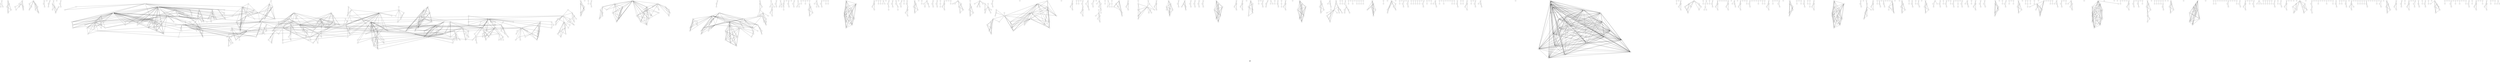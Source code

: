 /*****
q2
*****/

graph G {
  graph [splines=false overlap=false]
  node  [shape=ellipse, width=0.3, height=0.3, label=""]
  0 ;
  1 ;
  2 ;
  3 ;
  4 ;
  5 ;
  6 ;
  7 ;
  8 ;
  9 ;
  10 ;
  11 ;
  12 ;
  13 ;
  14 ;
  15 ;
  16 ;
  17 ;
  18 ;
  19 ;
  20 ;
  21 ;
  22 ;
  23 ;
  24 ;
  25 ;
  26 ;
  27 ;
  28 ;
  29 ;
  30 ;
  31 ;
  32 ;
  33 ;
  34 ;
  35 ;
  36 ;
  37 ;
  38 ;
  39 ;
  40 ;
  41 ;
  42 ;
  43 ;
  44 ;
  45 ;
  46 ;
  47 ;
  48 ;
  49 ;
  50 ;
  51 ;
  52 ;
  53 ;
  54 ;
  55 ;
  56 ;
  57 ;
  58 ;
  59 ;
  60 ;
  61 ;
  62 ;
  63 ;
  64 ;
  65 ;
  66 ;
  67 ;
  68 ;
  69 ;
  70 ;
  71 ;
  72 ;
  73 ;
  74 ;
  75 ;
  76 ;
  77 ;
  78 ;
  79 ;
  80 ;
  81 ;
  82 ;
  83 ;
  84 ;
  85 ;
  86 ;
  87 ;
  88 ;
  89 ;
  90 ;
  91 ;
  92 ;
  93 ;
  94 ;
  95 ;
  96 ;
  97 ;
  98 ;
  99 ;
  100 ;
  101 ;
  102 ;
  103 ;
  104 ;
  105 ;
  106 ;
  107 ;
  108 ;
  109 ;
  110 ;
  111 ;
  112 ;
  113 ;
  114 ;
  115 ;
  116 ;
  117 ;
  118 ;
  119 ;
  120 ;
  121 ;
  122 ;
  123 ;
  124 ;
  125 ;
  126 ;
  127 ;
  128 ;
  129 ;
  130 ;
  131 ;
  132 ;
  133 ;
  134 ;
  135 ;
  136 ;
  137 ;
  138 ;
  139 ;
  140 ;
  141 ;
  142 ;
  143 ;
  144 ;
  145 ;
  146 ;
  147 ;
  148 ;
  149 ;
  150 ;
  151 ;
  152 ;
  153 ;
  154 ;
  155 ;
  156 ;
  157 ;
  158 ;
  159 ;
  160 ;
  161 ;
  162 ;
  163 ;
  164 ;
  165 ;
  166 ;
  167 ;
  168 ;
  169 ;
  170 ;
  171 ;
  172 ;
  173 ;
  174 ;
  175 ;
  176 ;
  177 ;
  178 ;
  179 ;
  180 ;
  181 ;
  182 ;
  183 ;
  184 ;
  185 ;
  186 ;
  187 ;
  188 ;
  189 ;
  190 ;
  191 ;
  192 ;
  193 ;
  194 ;
  195 ;
  196 ;
  197 ;
  198 ;
  199 ;
  200 ;
  201 ;
  202 ;
  203 ;
  204 ;
  205 ;
  206 ;
  207 ;
  208 ;
  209 ;
  210 ;
  211 ;
  212 ;
  213 ;
  214 ;
  215 ;
  216 ;
  217 ;
  218 ;
  219 ;
  220 ;
  221 ;
  222 ;
  223 ;
  224 ;
  225 ;
  226 ;
  227 ;
  228 ;
  229 ;
  230 ;
  231 ;
  232 ;
  233 ;
  234 ;
  235 ;
  236 ;
  237 ;
  238 ;
  239 ;
  240 ;
  241 ;
  242 ;
  243 ;
  244 ;
  245 ;
  246 ;
  247 ;
  248 ;
  249 ;
  250 ;
  251 ;
  252 ;
  253 ;
  254 ;
  255 ;
  256 ;
  257 ;
  258 ;
  259 ;
  260 ;
  261 ;
  262 ;
  263 ;
  264 ;
  265 ;
  266 ;
  267 ;
  268 ;
  269 ;
  270 ;
  271 ;
  272 ;
  273 ;
  274 ;
  275 ;
  276 ;
  277 ;
  278 ;
  279 ;
  280 ;
  281 ;
  282 ;
  283 ;
  284 ;
  285 ;
  286 ;
  287 ;
  288 ;
  289 ;
  290 ;
  291 ;
  292 ;
  293 ;
  294 ;
  295 ;
  296 ;
  297 ;
  298 ;
  299 ;
  300 ;
  301 ;
  302 ;
  303 ;
  304 ;
  305 ;
  306 ;
  307 ;
  308 ;
  309 ;
  310 ;
  311 ;
  312 ;
  313 ;
  314 ;
  315 ;
  316 ;
  317 ;
  318 ;
  319 ;
  320 ;
  321 ;
  322 ;
  323 ;
  324 ;
  325 ;
  326 ;
  327 ;
  328 ;
  329 ;
  330 ;
  331 ;
  332 ;
  333 ;
  334 ;
  335 ;
  336 ;
  337 ;
  338 ;
  339 ;
  340 ;
  341 ;
  342 ;
  343 ;
  344 ;
  345 ;
  346 ;
  347 ;
  348 ;
  349 ;
  350 ;
  351 ;
  352 ;
  353 ;
  354 ;
  355 ;
  356 ;
  357 ;
  358 ;
  359 ;
  360 ;
  361 ;
  362 ;
  363 ;
  364 ;
  365 ;
  366 ;
  367 ;
  368 ;
  369 ;
  370 ;
  371 ;
  372 ;
  373 ;
  374 ;
  375 ;
  376 ;
  377 ;
  378 ;
  379 ;
  380 ;
  381 ;
  382 ;
  383 ;
  384 ;
  385 ;
  386 ;
  387 ;
  388 ;
  389 ;
  390 ;
  391 ;
  392 ;
  393 ;
  394 ;
  395 ;
  396 ;
  397 ;
  398 ;
  399 ;
  400 ;
  401 ;
  402 ;
  403 ;
  404 ;
  405 ;
  406 ;
  407 ;
  408 ;
  409 ;
  410 ;
  411 ;
  412 ;
  413 ;
  414 ;
  415 ;
  416 ;
  417 ;
  418 ;
  419 ;
  420 ;
  421 ;
  422 ;
  423 ;
  424 ;
  425 ;
  426 ;
  427 ;
  428 ;
  429 ;
  430 ;
  431 ;
  432 ;
  433 ;
  434 ;
  435 ;
  436 ;
  437 ;
  438 ;
  439 ;
  440 ;
  441 ;
  442 ;
  443 ;
  444 ;
  445 ;
  446 ;
  447 ;
  448 ;
  449 ;
  450 ;
  451 ;
  452 ;
  453 ;
  454 ;
  455 ;
  456 ;
  457 ;
  458 ;
  459 ;
  460 ;
  461 ;
  462 ;
  463 ;
  464 ;
  465 ;
  466 ;
  467 ;
  468 ;
  469 ;
  470 ;
  471 ;
  472 ;
  473 ;
  474 ;
  475 ;
  476 ;
  477 ;
  478 ;
  479 ;
  480 ;
  481 ;
  482 ;
  483 ;
  484 ;
  485 ;
  486 ;
  487 ;
  488 ;
  489 ;
  490 ;
  491 ;
  492 ;
  493 ;
  494 ;
  495 ;
  496 ;
  497 ;
  498 ;
  499 ;
  500 ;
  501 ;
  502 ;
  503 ;
  504 ;
  505 ;
  506 ;
  507 ;
  508 ;
  509 ;
  510 ;
  511 ;
  512 ;
  513 ;
  514 ;
  515 ;
  516 ;
  517 ;
  518 ;
  519 ;
  520 ;
  521 ;
  522 ;
  523 ;
  524 ;
  525 ;
  526 ;
  527 ;
  528 ;
  529 ;
  530 ;
  531 ;
  532 ;
  533 ;
  534 ;
  535 ;
  536 ;
  537 ;
  538 ;
  539 ;
  540 ;
  541 ;
  542 ;
  543 ;
  544 ;
  545 ;
  546 ;
  547 ;
  548 ;
  549 ;
  550 ;
  551 ;
  552 ;
  553 ;
  554 ;
  555 ;
  556 ;
  557 ;
  558 ;
  559 ;
  560 ;
  561 ;
  562 ;
  563 ;
  564 ;
  565 ;
  566 ;
  567 ;
  568 ;
  569 ;
  570 ;
  571 ;
  572 ;
  573 ;
  574 ;
  575 ;
  576 ;
  577 ;
  578 ;
  579 ;
  580 ;
  581 ;
  582 ;
  583 ;
  584 ;
  585 ;
  586 ;
  587 ;
  588 ;
  589 ;
  590 ;
  591 ;
  592 ;
  593 ;
  594 ;
  595 ;
  596 ;
  597 ;
  598 ;
  599 ;
  600 ;
  601 ;
  602 ;
  603 ;
  604 ;
  605 ;
  606 ;
  607 ;
  608 ;
  609 ;
  610 ;
  611 ;
  612 ;
  613 ;
  614 ;
  615 ;
  616 ;
  617 ;
  618 ;
  619 ;
  620 ;
  621 ;
  622 ;
  623 ;
  624 ;
  625 ;
  626 ;
  627 ;
  628 ;
  629 ;
  630 ;
  631 ;
  632 ;
  633 ;
  634 ;
  635 ;
  636 ;
  637 ;
  638 ;
  639 ;
  640 ;
  641 ;
  642 ;
  643 ;
  644 ;
  645 ;
  646 ;
  647 ;
  648 ;
  649 ;
  650 ;
  651 ;
  652 ;
  653 ;
  654 ;
  655 ;
  656 ;
  657 ;
  658 ;
  659 ;
  660 ;
  661 ;
  662 ;
  663 ;
  664 ;
  665 ;
  666 ;
  667 ;
  668 ;
  669 ;
  670 ;
  671 ;
  672 ;
  673 ;
  674 ;
  675 ;
  676 ;
  677 ;
  678 ;
  679 ;
  680 ;
  681 ;
  682 ;
  683 ;
  684 ;
  685 ;
  686 ;
  687 ;
  688 ;
  689 ;
  690 ;
  691 ;
  692 ;
  693 ;
  694 ;
  695 ;
  696 ;
  697 ;
  698 ;
  699 ;
  700 ;
  701 ;
  702 ;
  703 ;
  704 ;
  705 ;
  706 ;
  707 ;
  708 ;
  709 ;
  710 ;
  711 ;
  712 ;
  713 ;
  714 ;
  715 ;
  716 ;
  717 ;
  718 ;
  719 ;
  720 ;
  721 ;
  722 ;
  723 ;
  724 ;
  725 ;
  726 ;
  727 ;
  728 ;
  729 ;
  730 ;
  731 ;
  732 ;
  733 ;
  734 ;
  735 ;
  736 ;
  737 ;
  738 ;
  739 ;
  740 ;
  741 ;
  742 ;
  743 ;
  744 ;
  745 ;
  746 ;
  747 ;
  748 ;
  749 ;
  750 ;
  751 ;
  752 ;
  753 ;
  754 ;
  755 ;
  756 ;
  757 ;
  758 ;
  759 ;
  760 ;
  761 ;
  762 ;
  763 ;
  764 ;
  765 ;
  766 ;
  767 ;
  768 ;
  769 ;
  770 ;
  771 ;
  772 ;
  773 ;
  774 ;
  775 ;
  776 ;
  777 ;
  778 ;
  779 ;
  780 ;
  781 ;
  782 ;
  783 ;
  784 ;
  785 ;
  786 ;
  787 ;
  788 ;
  789 ;
  790 ;
  791 ;
  792 ;
  793 ;
  794 ;
  795 ;
  796 ;
  797 ;
  798 ;
  799 ;
  800 ;
  801 ;
  802 ;
  803 ;
  804 ;
  805 ;
  806 ;
  807 ;
  808 ;
  809 ;
  810 ;
  811 ;
  812 ;
  813 ;
  814 ;
  815 ;
  816 ;
  817 ;
  818 ;
  819 ;
  820 ;
  821 ;
  822 ;
  823 ;
  824 ;
  825 ;
  826 ;
  827 ;
  828 ;
  829 ;
  830 ;
  831 ;
  832 ;
  833 ;
  834 ;
  835 ;
  836 ;
  837 ;
  838 ;
  839 ;
  840 ;
  841 ;
  842 ;
  843 ;
  844 ;
  845 ;
  846 ;
  847 ;
  848 ;
  849 ;
  850 ;
  851 ;
  852 ;
  853 ;
  854 ;
  855 ;
  856 ;
  857 ;
  858 ;
  859 ;
  860 ;
  861 ;
  862 ;
  863 ;
  864 ;
  865 ;
  866 ;
  867 ;
  868 ;
  869 ;
  870 ;
  871 ;
  872 ;
  873 ;
  874 ;
  875 ;
  876 ;
  877 ;
  878 ;
  879 ;
  880 ;
  881 ;
  882 ;
  883 ;
  884 ;
  885 ;
  886 ;
  887 ;
  888 ;
  889 ;
  890 ;
  891 ;
  892 ;
  893 ;
  894 ;
  895 ;
  896 ;
  897 ;
  898 ;
  899 ;
  900 ;
  901 ;
  902 ;
  903 ;
  904 ;
  905 ;
  906 ;
  907 ;
  908 ;
  909 ;
  910 ;
  911 ;
  912 ;
  913 ;
  914 ;
  915 ;
  916 ;
  917 ;
  918 ;
  919 ;
  920 ;
  921 ;
  922 ;
  923 ;
  924 ;
  925 ;
  926 ;
  927 ;
  928 ;
  929 ;
  930 ;
  931 ;
  932 ;
  933 ;
  934 ;
  935 ;
  936 ;
  937 ;
  938 ;
  939 ;
  940 ;
  941 ;
  942 ;
  943 ;
  944 ;
  945 ;
  946 ;
  947 ;
  948 ;
  949 ;
  950 ;
  951 ;
  952 ;
  953 ;
  954 ;
  955 ;
  956 ;
  957 ;
  958 ;
  959 ;
  960 ;
  961 ;
  962 ;
  963 ;
  964 ;
  965 ;
  966 ;
  967 ;
  968 ;
  969 ;
  970 ;
  971 ;
  972 ;
  973 ;
  974 ;
  975 ;
  976 ;
  977 ;
  978 ;
  979 ;
  980 ;
  981 ;
  982 ;
  983 ;
  984 ;
  985 ;
  986 ;
  987 ;
  988 ;
  989 ;
  990 ;
  991 ;
  992 ;
  993 ;
  994 ;
  995 ;
  996 ;
  997 ;
  998 ;
  999 ;
  1000 ;
  1001 ;
  1002 ;
  1003 ;
  1004 ;
  1005 ;
  1006 ;
  1007 ;
  1008 ;
  1009 ;
  1010 ;
  1011 ;
  1012 ;
  1013 ;
  1014 ;
  1015 ;
  1016 ;
  1017 ;
  1018 ;
  1019 ;
  1020 ;
  1021 ;
  1022 ;
  1023 ;
  1024 ;
  1025 ;
  1026 ;
  1027 ;
  1028 ;
  1029 ;
  1030 ;
  1031 ;
  1032 ;
  1033 ;
  1034 ;
  1035 ;
  1036 ;
  1037 ;
  1038 ;
  1039 ;
  1040 ;
  1041 ;
  1042 ;
  1043 ;
  1044 ;
  1045 ;
  1046 ;
  1047 ;
  1048 ;
  1049 ;
  1050 ;
  1051 ;
  1052 ;
  1053 ;
  1054 ;
  1055 ;
  1056 ;
  1057 ;
  1058 ;
  1059 ;
  1060 ;
  1061 ;
  1062 ;
  1063 ;
  1064 ;
  1065 ;
  1066 ;
  1067 ;
  1068 ;
  1069 ;
  1070 ;
  1071 ;
  1072 ;
  1073 ;
  1074 ;
  1075 ;
  1076 ;
  1077 ;
  1078 ;
  1079 ;
  1080 ;
  1081 ;
  1082 ;
  1083 ;
  1084 ;
  1085 ;
  1086 ;
  1087 ;
  1088 ;
  1089 ;
  1090 ;
  1091 ;
  1092 ;
  1093 ;
  1094 ;
  1095 ;
  1096 ;
  1097 ;
  1098 ;
  1099 ;
  1100 ;
  1101 ;
  1102 ;
  1103 ;
  1104 ;
  1105 ;
  1106 ;
  1107 ;
  1108 ;
  1109 ;
  1110 ;
  1111 ;
  1112 ;
  1113 ;
  1114 ;
  1115 ;
  1116 ;
  1117 ;
  1118 ;
  1119 ;
  1120 ;
  1121 ;
  1122 ;
  1123 ;
  1124 ;
  1125 ;
  1126 ;
  1127 ;
  1128 ;
  1129 ;
  1130 ;
  1131 ;
  1132 ;
  1133 ;
  1134 ;
  1135 ;
  1136 ;
  1137 ;
  1138 ;
  1139 ;
  1140 ;
  1141 ;
  1142 ;
  1143 ;
  1144 ;
  1145 ;
  1146 ;
  1147 ;
  1148 ;
  1149 ;
  1150 ;
  1151 ;
  1152 ;
  1153 ;
  1154 ;
  1155 ;
  1156 ;
  1157 ;
  1158 ;
  1159 ;
  1160 ;
  1161 ;
  1162 ;
  1163 ;
  1164 ;
  1165 ;
  1166 ;
  1167 ;
  1168 ;
  1169 ;
  1170 ;
  1171 ;
  1172 ;
  1173 ;
  1174 ;
  1175 ;
  1176 ;
  1177 ;
  1178 ;
  1179 ;
  1180 ;
  1181 ;
  1182 ;
  1183 ;
  1184 ;
  1185 ;
  1186 ;
  1187 ;
  1188 ;
  1189 ;
  1190 ;
  1191 ;
  1192 ;
  1193 ;
  1194 ;
  1195 ;
  1196 ;
  1197 ;
  1198 ;
  1199 ;
  1200 ;
  1201 ;
  1202 ;
  1203 ;
  1204 ;
  1205 ;
  1206 ;
  1207 ;
  1208 ;
  1209 ;
  1210 ;
  1211 ;
  1212 ;
  1213 ;
  1214 ;
  1215 ;
  1216 ;
  1217 ;
  1218 ;
  1219 ;
  1220 ;
  1221 ;
  1222 ;
  1223 ;
  1224 ;
  1225 ;
  1226 ;
  1227 ;
  1228 ;
  1229 ;
  1230 ;
  1231 ;
  1232 ;
  1233 ;
  1234 ;
  1235 ;
  1236 ;
  1237 ;
  1238 ;
  1239 ;
  1240 ;
  1241 ;
  1242 ;
  1243 ;
  1244 ;
  1245 ;
  1246 ;
  1247 ;
  1248 ;
  1249 ;
  1250 ;
  1251 ;
  1252 ;
  1253 ;
  1254 ;
  1255 ;
  1256 ;
  1257 ;
  1258 ;
  1259 ;
  1260 ;
  1261 ;
  1262 ;
  1263 ;
  1264 ;
  1265 ;
  1266 ;
  1267 ;
  1268 ;
  1269 ;
  1270 ;
  1271 ;
  1272 ;
  1273 ;
  1274 ;
  1275 ;
  1276 ;
  1277 ;
  1278 ;
  1279 ;
  1280 ;
  1281 ;
  1282 ;
  1283 ;
  1284 ;
  1285 ;
  1286 ;
  1287 ;
  1288 ;
  1289 ;
  1290 ;
  1291 ;
  1292 ;
  1293 ;
  1294 ;
  1295 ;
  1296 ;
  1297 ;
  1298 ;
  1299 ;
  1300 ;
  1301 ;
  1302 ;
  1303 ;
  1304 ;
  1305 ;
  1306 ;
  1307 ;
  1308 ;
  1309 ;
  1310 ;
  1311 ;
  1312 ;
  1313 ;
  1314 ;
  1315 ;
  1316 ;
  1317 ;
  1318 ;
  1319 ;
  1320 ;
  1321 ;
  1322 ;
  1323 ;
  1324 ;
  1325 ;
  1326 ;
  1327 ;
  1328 ;
  1329 ;
  1330 ;
  1331 ;
  1332 ;
  1333 ;
  1334 ;
  1335 ;
  1336 ;
  1337 ;
  1338 ;
  1339 ;
  1340 ;
  1341 ;
  1342 ;
  1343 ;
  1344 ;
  1345 ;
  1346 ;
  1347 ;
  1348 ;
  1349 ;
  1350 ;
  1351 ;
  1352 ;
  1353 ;
  1354 ;
  1355 ;
  1356 ;
  1357 ;
  1358 ;
  1359 ;
  1360 ;
  1361 ;
  1362 ;
  1363 ;
  1364 ;
  1365 ;
  1366 ;
  1367 ;
  1368 ;
  1369 ;
  1370 ;
  1371 ;
  1372 ;
  1373 ;
  1374 ;
  1375 ;
  1376 ;
  1377 ;
  1378 ;
  1379 ;
  1380 ;
  1381 ;
  1382 ;
  1383 ;
  1384 ;
  1385 ;
  1386 ;
  1387 ;
  1388 ;
  1389 ;
  1390 ;
  1391 ;
  1392 ;
  1393 ;
  1394 ;
  1395 ;
  1396 ;
  1397 ;
  1398 ;
  1399 ;
  1400 ;
  1401 ;
  1402 ;
  1403 ;
  1404 ;
  1405 ;
  1406 ;
  1407 ;
  1408 ;
  1409 ;
  1410 ;
  1411 ;
  1412 ;
  1413 ;
  1414 ;
  1415 ;
  1416 ;
  1417 ;
  1418 ;
  1419 ;
  1420 ;
  1421 ;
  1422 ;
  1423 ;
  1424 ;
  1425 ;
  1426 ;
  1427 ;
  1428 ;
  1429 ;
  1430 ;
  1431 ;
  1432 ;
  1433 ;
  1434 ;
  1435 ;
  1436 ;
  1437 ;
  1438 ;
  1439 ;
  1440 ;
  1441 ;
  1442 ;
  1443 ;
  1444 ;
  1445 ;
  1446 ;
  1447 ;
  1448 ;
  1449 ;
  1450 ;
  1451 ;
  1452 ;
  1453 ;
  1454 ;
  1455 ;
  1456 ;
  1457 ;
  1458 ;
  1459 ;
  1460 ;
  1461 ;
  1462 ;
  1463 ;
  1464 ;
  1465 ;
  1466 ;
  1467 ;
  1468 ;
  1469 ;
  1470 ;
  1471 ;
  1472 ;
  1473 ;
  1474 ;
  1475 ;
  1476 ;
  1477 ;
  1478 ;
  1479 ;
  1480 ;
  1481 ;
  1482 ;
  1483 ;
  1484 ;
  1485 ;
  1486 ;
  1487 ;
  1488 ;
  1489 ;
  1490 ;
  1491 ;
  1492 ;
  1493 ;
  1494 ;
  1495 ;
  1496 ;
  1497 ;
  1498 ;
  1499 ;
  1500 ;
  1501 ;
  1502 ;
  1503 ;
  1504 ;
  1505 ;
  1506 ;
  1507 ;
  1508 ;
  1509 ;
  1510 ;
  1511 ;
  1512 ;
  1513 ;
  1514 ;
  1515 ;
  1516 ;
  1517 ;
  1518 ;
  1519 ;
  1520 ;
  1521 ;
  1522 ;
  1523 ;
  1524 ;
  1525 ;
  1526 ;
  1527 ;
  1528 ;
  1529 ;
  1530 ;
  1531 ;
  1532 ;
  1533 ;
  1534 ;
  1535 ;
  1536 ;
  1537 ;
  1538 ;
  1539 ;
  1540 ;
  1541 ;
  1542 ;
  1543 ;
  1544 ;
  1545 ;
  1546 ;
  1547 ;
  1548 ;
  1549 ;
  1550 ;
  1551 ;
  1552 ;
  1553 ;
  1554 ;
  1555 ;
  1556 ;
  1557 ;
  1558 ;
  1559 ;
  1560 ;
  1561 ;
  1562 ;
  1563 ;
  1564 ;
  1565 ;
  1566 ;
  1567 ;
  1568 ;
  1569 ;
  1570 ;
  1571 ;
  1572 ;
  1573 ;
  1574 ;
  1575 ;
  1576 ;
  1577 ;
  1578 ;
  1579 ;
  1580 ;
  1581 ;
  1582 ;
  1583 ;
  1584 ;
  1585 ;
  1586 ;
  1587 ;
  1588 ;
  0 -- 1;
  0 -- 1084;
  1 -- 946;
  1 -- 1084;
  2 -- 3;
  2 -- 4;
  2 -- 5;
  2 -- 6;
  3 -- 4;
  3 -- 5;
  3 -- 6;
  4 -- 5;
  4 -- 6;
  5 -- 6;
  7 -- 8;
  7 -- 9;
  7 -- 10;
  7 -- 11;
  9 -- 10;
  9 -- 11;
  9 -- 1424;
  9 -- 1425;
  9 -- 1532;
  10 -- 11;
  12 -- 13;
  12 -- 14;
  12 -- 15;
  12 -- 1047;
  12 -- 1048;
  12 -- 1049;
  12 -- 1050;
  13 -- 14;
  13 -- 15;
  14 -- 15;
  16 -- 17;
  16 -- 18;
  17 -- 18;
19;
  20 -- 21;
  20 -- 22;
  21 -- 22;
  23 -- 24;
  23 -- 25;
  24 -- 25;
  24 -- 201;
  24 -- 202;
  24 -- 369;
  25 -- 201;
  25 -- 202;
  25 -- 369;
26;
  27 -- 28;
  27 -- 29;
  28 -- 29;
  30 -- 31;
  30 -- 32;
  30 -- 33;
  30 -- 34;
  30 -- 54;
  30 -- 131;
  30 -- 327;
  30 -- 402;
  30 -- 840;
  30 -- 894;
  31 -- 32;
  33 -- 34;
  33 -- 51;
  33 -- 52;
  33 -- 53;
  33 -- 54;
  33 -- 131;
  33 -- 132;
  33 -- 133;
  33 -- 134;
  33 -- 190;
  33 -- 375;
  33 -- 376;
  33 -- 377;
  33 -- 464;
  33 -- 485;
  33 -- 488;
  33 -- 489;
  33 -- 507;
  33 -- 508;
  33 -- 509;
  33 -- 561;
  33 -- 562;
  33 -- 839;
  33 -- 840;
  33 -- 1008;
  33 -- 1190;
  33 -- 1191;
  33 -- 1228;
  33 -- 1229;
  33 -- 1295;
  33 -- 1529;
  33 -- 1550;
  33 -- 1551;
  34 -- 53;
  34 -- 54;
  34 -- 131;
  34 -- 132;
  34 -- 133;
  34 -- 134;
  34 -- 561;
  34 -- 562;
  34 -- 652;
  34 -- 654;
  34 -- 655;
  34 -- 657;
  34 -- 756;
  34 -- 760;
  34 -- 761;
  34 -- 762;
  34 -- 763;
  34 -- 839;
  34 -- 840;
  34 -- 865;
  34 -- 1130;
  34 -- 1190;
  34 -- 1191;
  34 -- 1550;
  34 -- 1551;
  35 -- 36;
  35 -- 37;
  35 -- 38;
  35 -- 39;
  35 -- 40;
  36 -- 37;
  36 -- 38;
  36 -- 39;
  36 -- 40;
  37 -- 38;
  37 -- 39;
  37 -- 40;
  38 -- 39;
  38 -- 40;
  39 -- 40;
41;
  42 -- 43;
  44 -- 45;
  44 -- 46;
  45 -- 46;
  45 -- 609;
  45 -- 610;
  45 -- 611;
  45 -- 612;
  46 -- 78;
  46 -- 191;
  46 -- 192;
  46 -- 193;
  46 -- 194;
  46 -- 428;
  46 -- 596;
  46 -- 1361;
  46 -- 1362;
  46 -- 1363;
  47 -- 48;
  47 -- 49;
  47 -- 50;
  48 -- 49;
  48 -- 50;
  48 -- 216;
  48 -- 217;
  48 -- 218;
  49 -- 50;
  51 -- 52;
  51 -- 53;
  51 -- 54;
  51 -- 55;
  51 -- 56;
  51 -- 57;
  51 -- 58;
  51 -- 1008;
  52 -- 53;
  52 -- 54;
  53 -- 54;
  53 -- 132;
  53 -- 133;
  53 -- 134;
  53 -- 561;
  53 -- 562;
  53 -- 1024;
  53 -- 1025;
  53 -- 1315;
  53 -- 1468;
  53 -- 1469;
  53 -- 1470;
  54 -- 132;
  54 -- 133;
  54 -- 134;
  54 -- 488;
  54 -- 489;
  54 -- 561;
  54 -- 562;
  54 -- 839;
  54 -- 840;
  54 -- 1190;
  54 -- 1191;
  54 -- 1228;
  54 -- 1229;
  54 -- 1529;
  54 -- 1550;
  55 -- 56;
  55 -- 90;
  55 -- 184;
  55 -- 547;
  55 -- 654;
  55 -- 893;
  55 -- 934;
  55 -- 1461;
  56 -- 184;
  56 -- 547;
  56 -- 654;
  56 -- 893;
  56 -- 934;
  56 -- 1461;
  57 -- 58;
  57 -- 685;
  59 -- 60;
  59 -- 61;
  60 -- 61;
  62 -- 63;
  62 -- 64;
  62 -- 65;
  62 -- 362;
  62 -- 805;
  62 -- 806;
  62 -- 807;
  62 -- 808;
  62 -- 1016;
  62 -- 1070;
  62 -- 1071;
  62 -- 1072;
  62 -- 1073;
  62 -- 1562;
  62 -- 1563;
  62 -- 1564;
  62 -- 1565;
  62 -- 1566;
  62 -- 1567;
  63 -- 64;
  63 -- 65;
  63 -- 1562;
  63 -- 1563;
  63 -- 1564;
  63 -- 1565;
  63 -- 1566;
  63 -- 1567;
  64 -- 65;
  64 -- 795;
  64 -- 796;
  64 -- 797;
  64 -- 798;
  66 -- 67;
  66 -- 68;
  67 -- 68;
  69 -- 70;
  69 -- 71;
  69 -- 72;
  69 -- 97;
  69 -- 310;
  69 -- 709;
  69 -- 710;
  69 -- 757;
  69 -- 758;
  69 -- 977;
  69 -- 1082;
  69 -- 1083;
  70 -- 71;
  70 -- 72;
  71 -- 72;
  71 -- 149;
  71 -- 150;
  71 -- 151;
  71 -- 157;
  71 -- 158;
  71 -- 709;
  71 -- 736;
  71 -- 737;
  72 -- 235;
  72 -- 443;
  72 -- 709;
  72 -- 738;
  72 -- 757;
  72 -- 758;
  72 -- 977;
  73 -- 74;
  73 -- 75;
  73 -- 76;
  74 -- 75;
  74 -- 76;
  75 -- 76;
  76 -- 522;
  76 -- 1381;
  76 -- 1588;
  77 -- 78;
  77 -- 79;
  77 -- 80;
  78 -- 79;
  78 -- 80;
  78 -- 121;
  78 -- 281;
  78 -- 305;
  78 -- 306;
  78 -- 307;
  78 -- 308;
  78 -- 309;
  78 -- 370;
  78 -- 371;
  78 -- 490;
  78 -- 641;
  78 -- 646;
  78 -- 756;
  78 -- 759;
  78 -- 853;
  78 -- 1005;
  78 -- 1121;
  78 -- 1122;
  78 -- 1123;
  78 -- 1172;
  78 -- 1195;
  78 -- 1196;
  78 -- 1197;
  79 -- 80;
  81 -- 82;
  81 -- 83;
  82 -- 83;
  82 -- 563;
  82 -- 1498;
  84 -- 85;
  84 -- 86;
  85 -- 86;
  87 -- 88;
  87 -- 711;
  88 -- 711;
  88 -- 976;
  88 -- 991;
89;
  91 -- 92;
  91 -- 93;
  92 -- 93;
  94 -- 95;
  94 -- 96;
  94 -- 97;
  94 -- 98;
  94 -- 99;
  94 -- 100;
  94 -- 150;
  94 -- 225;
  94 -- 708;
  95 -- 96;
  95 -- 97;
  95 -- 98;
  96 -- 97;
  96 -- 98;
  96 -- 99;
  96 -- 100;
  96 -- 150;
  96 -- 225;
  96 -- 700;
  96 -- 701;
  96 -- 702;
  96 -- 708;
  96 -- 1177;
  96 -- 1481;
  96 -- 1482;
  97 -- 98;
  97 -- 99;
  97 -- 100;
  97 -- 310;
  97 -- 708;
  97 -- 709;
  97 -- 710;
  99 -- 100;
  99 -- 708;
101;
  102 -- 103;
  102 -- 104;
  103 -- 104;
  105 -- 106;
  105 -- 107;
  106 -- 107;
  106 -- 859;
  108 -- 109;
110;
  111 -- 112;
  113 -- 114;
  114 -- 1162;
  114 -- 1163;
115;
  116 -- 117;
  117 -- 935;
  117 -- 936;
  117 -- 937;
  117 -- 938;
  118 -- 119;
  118 -- 439;
  118 -- 441;
  120 -- 121;
  121 -- 548;
  121 -- 549;
  121 -- 550;
  121 -- 764;
  121 -- 765;
  121 -- 1030;
  121 -- 1255;
  122 -- 123;
  122 -- 124;
  123 -- 124;
125;
  126 -- 127;
  126 -- 128;
  126 -- 770;
  126 -- 771;
  126 -- 772;
  126 -- 773;
  127 -- 128;
  127 -- 151;
  127 -- 517;
  127 -- 770;
  127 -- 771;
  127 -- 772;
  127 -- 773;
  127 -- 1021;
  127 -- 1022;
  127 -- 1023;
  127 -- 1460;
  128 -- 1021;
  128 -- 1022;
  128 -- 1023;
  129 -- 130;
  131 -- 203;
  132 -- 133;
  132 -- 134;
  132 -- 561;
  132 -- 562;
  132 -- 1228;
  132 -- 1229;
  133 -- 134;
  133 -- 561;
  133 -- 562;
  134 -- 561;
  134 -- 562;
  135 -- 136;
  136 -- 216;
  136 -- 223;
  136 -- 585;
  136 -- 586;
  136 -- 587;
  136 -- 729;
  137 -- 138;
  139 -- 140;
  139 -- 141;
  139 -- 142;
  139 -- 143;
  139 -- 144;
  139 -- 145;
  139 -- 146;
  139 -- 147;
  139 -- 148;
  140 -- 141;
  140 -- 142;
  140 -- 143;
  140 -- 144;
  140 -- 145;
  140 -- 146;
  140 -- 147;
  140 -- 148;
  141 -- 142;
  141 -- 143;
  141 -- 144;
  141 -- 145;
  141 -- 146;
  141 -- 147;
  141 -- 148;
  142 -- 143;
  142 -- 144;
  142 -- 145;
  142 -- 146;
  142 -- 147;
  142 -- 148;
  143 -- 144;
  143 -- 145;
  143 -- 146;
  143 -- 147;
  143 -- 148;
  144 -- 145;
  144 -- 146;
  144 -- 147;
  144 -- 148;
  145 -- 146;
  145 -- 147;
  145 -- 148;
  146 -- 147;
  146 -- 148;
  147 -- 148;
  149 -- 150;
  149 -- 151;
  149 -- 152;
  150 -- 151;
  150 -- 225;
  150 -- 281;
  150 -- 301;
  150 -- 500;
  150 -- 516;
  150 -- 517;
  150 -- 1177;
  150 -- 1178;
  150 -- 1221;
  150 -- 1342;
  151 -- 225;
  151 -- 301;
  151 -- 330;
  151 -- 331;
  151 -- 516;
  151 -- 517;
  151 -- 963;
  151 -- 964;
  151 -- 1088;
  151 -- 1460;
  152 -- 517;
  153 -- 154;
  153 -- 155;
  153 -- 156;
  154 -- 155;
  154 -- 156;
  155 -- 156;
  157 -- 158;
159;
  160 -- 161;
  162 -- 163;
  162 -- 301;
  162 -- 316;
  162 -- 638;
  162 -- 639;
  164 -- 165;
  166 -- 167;
  166 -- 406;
168;
  169 -- 170;
  169 -- 171;
  170 -- 171;
  171 -- 918;
  172 -- 173;
  172 -- 174;
  173 -- 174;
  175 -- 176;
  175 -- 177;
  176 -- 177;
  177 -- 926;
178;
  179 -- 180;
  179 -- 181;
  180 -- 181;
  182 -- 183;
  184 -- 185;
  184 -- 186;
  185 -- 186;
  186 -- 1162;
  186 -- 1413;
  186 -- 1414;
  186 -- 1415;
  187 -- 188;
  187 -- 189;
  188 -- 189;
  189 -- 567;
  189 -- 650;
  189 -- 651;
  190 -- 507;
  190 -- 508;
  190 -- 509;
  191 -- 192;
  191 -- 193;
  191 -- 194;
  192 -- 193;
  194 -- 955;
  194 -- 956;
  194 -- 1135;
  194 -- 1136;
  194 -- 1137;
  194 -- 1138;
  194 -- 1384;
  194 -- 1385;
  195 -- 196;
  195 -- 197;
  195 -- 198;
  195 -- 199;
  196 -- 197;
  196 -- 198;
  196 -- 199;
  197 -- 198;
  197 -- 199;
  198 -- 199;
  200 -- 201;
  200 -- 202;
  201 -- 202;
  203 -- 301;
  203 -- 302;
  203 -- 303;
  203 -- 316;
  203 -- 317;
204;
  205 -- 206;
  207 -- 208;
  207 -- 209;
  207 -- 1477;
  207 -- 1478;
  208 -- 209;
  210 -- 211;
  210 -- 212;
  211 -- 212;
  213 -- 214;
  213 -- 215;
  214 -- 215;
  216 -- 217;
  216 -- 218;
  216 -- 219;
  216 -- 220;
  216 -- 221;
  216 -- 222;
  216 -- 223;
  216 -- 224;
  216 -- 251;
  216 -- 252;
  216 -- 345;
  216 -- 346;
  216 -- 347;
  216 -- 516;
  216 -- 788;
  216 -- 1041;
  216 -- 1452;
  217 -- 218;
  217 -- 251;
  217 -- 252;
  218 -- 219;
  218 -- 220;
  218 -- 224;
  218 -- 251;
  218 -- 252;
  218 -- 1041;
  219 -- 220;
  219 -- 221;
  219 -- 222;
  219 -- 224;
  219 -- 343;
  219 -- 473;
  219 -- 697;
  219 -- 1145;
  219 -- 1282;
  219 -- 1283;
  219 -- 1394;
  219 -- 1395;
  219 -- 1396;
  219 -- 1397;
  219 -- 1560;
  219 -- 1561;
  220 -- 221;
  220 -- 222;
  220 -- 224;
  221 -- 222;
  221 -- 343;
  221 -- 1145;
  222 -- 473;
  224 -- 1041;
  225 -- 516;
  225 -- 517;
  226 -- 227;
  227 -- 1074;
  228 -- 229;
  228 -- 230;
  228 -- 231;
  229 -- 230;
  229 -- 231;
  230 -- 231;
232;
  233 -- 234;
  233 -- 235;
  234 -- 235;
236;
  237 -- 238;
  239 -- 240;
  239 -- 241;
  239 -- 1500;
  239 -- 1501;
  239 -- 1502;
  239 -- 1503;
  242 -- 243;
  243 -- 927;
  243 -- 1518;
  243 -- 1519;
  243 -- 1520;
  244 -- 245;
  244 -- 246;
  244 -- 247;
  244 -- 435;
  244 -- 513;
  244 -- 1230;
  245 -- 435;
  245 -- 513;
  247 -- 415;
  247 -- 1124;
  247 -- 1125;
  248 -- 249;
  248 -- 250;
  249 -- 250;
  251 -- 252;
  252 -- 345;
  252 -- 346;
  252 -- 347;
253;
  254 -- 255;
  254 -- 256;
  254 -- 1000;
  255 -- 256;
  255 -- 1000;
257;
  258 -- 259;
  258 -- 1166;
  258 -- 1167;
  259 -- 1166;
  259 -- 1167;
  260 -- 261;
  262 -- 263;
  262 -- 264;
  262 -- 265;
  262 -- 266;
  262 -- 267;
  262 -- 268;
  262 -- 269;
  263 -- 264;
  263 -- 265;
  263 -- 266;
  263 -- 267;
  263 -- 268;
  263 -- 269;
  263 -- 944;
  263 -- 945;
  264 -- 265;
  264 -- 266;
  264 -- 267;
  264 -- 268;
  264 -- 269;
  265 -- 266;
  265 -- 267;
  265 -- 268;
  265 -- 269;
  265 -- 307;
  265 -- 908;
  265 -- 944;
  265 -- 945;
  266 -- 267;
  266 -- 268;
  266 -- 269;
  266 -- 307;
  266 -- 908;
  266 -- 944;
  266 -- 945;
  267 -- 268;
  267 -- 269;
  268 -- 269;
  268 -- 307;
  268 -- 908;
  268 -- 944;
  268 -- 945;
  270 -- 271;
272;
  273 -- 274;
  273 -- 275;
  274 -- 275;
  275 -- 606;
  275 -- 607;
  275 -- 608;
  276 -- 277;
  276 -- 278;
  277 -- 278;
  277 -- 401;
  277 -- 402;
  277 -- 403;
  277 -- 404;
  277 -- 405;
  277 -- 595;
  278 -- 401;
  278 -- 402;
  278 -- 403;
  278 -- 404;
  278 -- 405;
  278 -- 595;
  279 -- 280;
  279 -- 281;
  279 -- 282;
  279 -- 283;
  279 -- 284;
  279 -- 285;
  280 -- 281;
  280 -- 282;
  280 -- 283;
  280 -- 284;
  280 -- 285;
  281 -- 282;
  281 -- 283;
  281 -- 284;
  281 -- 285;
  281 -- 574;
  281 -- 575;
  281 -- 576;
  281 -- 1081;
  281 -- 1178;
  281 -- 1342;
  281 -- 1343;
  281 -- 1344;
  281 -- 1451;
  282 -- 283;
  282 -- 284;
  282 -- 285;
  282 -- 450;
  283 -- 284;
  283 -- 285;
  283 -- 574;
  283 -- 1451;
  284 -- 285;
  286 -- 287;
  286 -- 288;
  286 -- 289;
  287 -- 288;
  288 -- 289;
  290 -- 291;
  290 -- 292;
  291 -- 292;
  293 -- 294;
  293 -- 742;
  293 -- 743;
  293 -- 744;
  293 -- 931;
  293 -- 932;
  293 -- 1278;
  293 -- 1368;
  293 -- 1369;
  294 -- 742;
  294 -- 743;
  294 -- 744;
  294 -- 746;
  294 -- 860;
  294 -- 931;
  294 -- 932;
  294 -- 1028;
  294 -- 1029;
  294 -- 1278;
  294 -- 1368;
  294 -- 1369;
  294 -- 1464;
  294 -- 1465;
  294 -- 1466;
  294 -- 1467;
  294 -- 1553;
  294 -- 1554;
  294 -- 1555;
295;
  296 -- 297;
  296 -- 298;
  296 -- 299;
  296 -- 300;
  298 -- 299;
  298 -- 300;
  299 -- 300;
  300 -- 973;
  300 -- 1497;
  301 -- 302;
  301 -- 303;
  301 -- 304;
  301 -- 316;
  301 -- 317;
  301 -- 463;
  301 -- 638;
  301 -- 639;
  302 -- 303;
  302 -- 304;
  302 -- 1182;
  303 -- 499;
  303 -- 1026;
  303 -- 1416;
  303 -- 1417;
  305 -- 306;
  305 -- 307;
  305 -- 308;
  305 -- 309;
  306 -- 307;
  306 -- 308;
  307 -- 308;
  307 -- 590;
  307 -- 908;
  308 -- 309;
  308 -- 1039;
  308 -- 1040;
  308 -- 1549;
  309 -- 371;
  309 -- 490;
  309 -- 491;
  309 -- 493;
  311 -- 312;
  313 -- 314;
  313 -- 315;
  314 -- 315;
  314 -- 1398;
  316 -- 317;
  316 -- 638;
  316 -- 639;
  318 -- 319;
  319 -- 421;
  320 -- 321;
  320 -- 322;
  320 -- 323;
  320 -- 324;
  320 -- 325;
  320 -- 1270;
  321 -- 322;
  321 -- 323;
  321 -- 1270;
  322 -- 323;
  323 -- 324;
  323 -- 325;
  324 -- 325;
  326 -- 327;
  326 -- 328;
  326 -- 329;
  327 -- 328;
  327 -- 329;
  327 -- 402;
  327 -- 416;
  327 -- 417;
  327 -- 596;
  327 -- 894;
  327 -- 1189;
  327 -- 1404;
  327 -- 1405;
  327 -- 1406;
  327 -- 1407;
  327 -- 1408;
  328 -- 329;
  328 -- 402;
  328 -- 416;
  328 -- 1189;
  329 -- 547;
  329 -- 1389;
  330 -- 331;
  330 -- 1214;
  330 -- 1215;
  330 -- 1216;
  330 -- 1217;
  332 -- 333;
  332 -- 334;
  332 -- 335;
  333 -- 334;
  333 -- 335;
  334 -- 335;
  336 -- 337;
  337 -- 631;
  337 -- 1570;
  337 -- 1571;
  337 -- 1572;
  337 -- 1573;
  338 -- 339;
  338 -- 340;
  338 -- 341;
  339 -- 340;
  339 -- 341;
  340 -- 341;
  342 -- 343;
  342 -- 344;
  342 -- 692;
  343 -- 344;
  343 -- 697;
  343 -- 1145;
  343 -- 1394;
  343 -- 1395;
  343 -- 1396;
  343 -- 1397;
  345 -- 346;
  345 -- 347;
  346 -- 347;
  346 -- 516;
  346 -- 788;
  348 -- 349;
  348 -- 350;
  348 -- 351;
  348 -- 352;
  348 -- 353;
  349 -- 350;
  349 -- 351;
  349 -- 352;
  349 -- 353;
  350 -- 351;
  350 -- 352;
  350 -- 353;
  350 -- 686;
  351 -- 352;
  351 -- 353;
  352 -- 353;
  354 -- 355;
  354 -- 356;
  355 -- 356;
  357 -- 358;
  357 -- 359;
  357 -- 360;
  357 -- 361;
  358 -- 359;
  358 -- 360;
  358 -- 361;
  360 -- 361;
  362 -- 363;
  362 -- 364;
  362 -- 365;
  362 -- 805;
  362 -- 806;
  362 -- 807;
  362 -- 1071;
  362 -- 1349;
  362 -- 1350;
  362 -- 1351;
  362 -- 1352;
  364 -- 365;
  366 -- 367;
  366 -- 368;
  367 -- 368;
  370 -- 371;
  371 -- 759;
  371 -- 866;
  371 -- 867;
  372 -- 373;
  372 -- 374;
  373 -- 374;
  375 -- 376;
  375 -- 377;
  375 -- 378;
  375 -- 1263;
  375 -- 1295;
  376 -- 377;
  376 -- 378;
  376 -- 1263;
  376 -- 1295;
  377 -- 378;
  377 -- 1263;
  377 -- 1295;
  377 -- 1347;
  377 -- 1348;
  379 -- 380;
  379 -- 381;
  380 -- 381;
  382 -- 383;
  382 -- 384;
  383 -- 384;
  385 -- 386;
  385 -- 387;
  385 -- 388;
  385 -- 389;
  385 -- 390;
  385 -- 391;
  385 -- 392;
  386 -- 387;
  386 -- 388;
  386 -- 389;
  386 -- 390;
  386 -- 391;
  386 -- 392;
  387 -- 388;
  387 -- 389;
  387 -- 390;
  387 -- 391;
  387 -- 392;
  388 -- 389;
  388 -- 390;
  388 -- 391;
  388 -- 392;
  389 -- 390;
  389 -- 391;
  389 -- 392;
  390 -- 391;
  390 -- 392;
  391 -- 392;
  393 -- 394;
  393 -- 395;
  393 -- 396;
  394 -- 395;
  394 -- 396;
  395 -- 396;
  397 -- 398;
  397 -- 399;
  397 -- 400;
  398 -- 399;
  398 -- 400;
  399 -- 400;
  401 -- 402;
  401 -- 403;
  401 -- 404;
  401 -- 405;
  402 -- 403;
  402 -- 404;
  402 -- 405;
  402 -- 416;
  402 -- 417;
  402 -- 894;
  403 -- 404;
  403 -- 405;
  403 -- 595;
  404 -- 405;
407;
  408 -- 409;
  408 -- 410;
  408 -- 411;
  408 -- 412;
  408 -- 413;
  409 -- 410;
  409 -- 411;
  409 -- 412;
  410 -- 411;
  410 -- 412;
  410 -- 413;
  411 -- 412;
  412 -- 413;
  414 -- 415;
  415 -- 922;
  415 -- 1124;
  415 -- 1125;
  415 -- 1233;
  415 -- 1234;
  416 -- 596;
  416 -- 1404;
  416 -- 1405;
  416 -- 1406;
  416 -- 1407;
  416 -- 1408;
  418 -- 419;
420;
  422 -- 423;
  422 -- 424;
  423 -- 424;
  425 -- 426;
  425 -- 427;
  426 -- 427;
  428 -- 429;
  428 -- 1361;
  428 -- 1362;
  430 -- 431;
  430 -- 432;
  433 -- 434;
  436 -- 437;
  436 -- 438;
  437 -- 438;
  439 -- 440;
  439 -- 441;
  442 -- 443;
  443 -- 675;
  443 -- 676;
  443 -- 738;
  443 -- 739;
  444 -- 445;
  445 -- 699;
  446 -- 447;
  446 -- 448;
  446 -- 449;
  447 -- 448;
  447 -- 449;
  448 -- 449;
451;
  452 -- 453;
  452 -- 454;
  452 -- 455;
  452 -- 456;
  452 -- 457;
  452 -- 458;
  452 -- 459;
  453 -- 454;
  453 -- 455;
  453 -- 456;
  453 -- 457;
  453 -- 458;
  453 -- 459;
  454 -- 455;
  454 -- 456;
  454 -- 457;
  454 -- 458;
  454 -- 459;
  455 -- 456;
  455 -- 457;
  455 -- 458;
  455 -- 459;
  456 -- 457;
  456 -- 458;
  456 -- 459;
  457 -- 458;
  457 -- 459;
  458 -- 459;
  460 -- 461;
  460 -- 462;
  460 -- 463;
  461 -- 462;
  461 -- 463;
  462 -- 463;
  463 -- 638;
  464 -- 465;
  464 -- 466;
  465 -- 466;
  467 -- 468;
  467 -- 469;
  467 -- 470;
  467 -- 471;
  468 -- 469;
  468 -- 470;
  468 -- 471;
  469 -- 470;
  469 -- 471;
  470 -- 471;
  472 -- 473;
  472 -- 474;
  472 -- 984;
  472 -- 1091;
  473 -- 474;
  473 -- 984;
  473 -- 985;
  473 -- 1091;
  473 -- 1092;
  475 -- 476;
  475 -- 477;
  475 -- 478;
  477 -- 478;
  478 -- 940;
  479 -- 480;
  479 -- 481;
  479 -- 482;
  480 -- 481;
  480 -- 482;
  481 -- 482;
  481 -- 1235;
  481 -- 1236;
  481 -- 1250;
  481 -- 1251;
  482 -- 1046;
  482 -- 1244;
  482 -- 1245;
  482 -- 1246;
  482 -- 1247;
  482 -- 1455;
  483 -- 484;
  486 -- 487;
  488 -- 489;
  490 -- 491;
  490 -- 492;
  490 -- 493;
  494 -- 495;
  494 -- 496;
  495 -- 496;
  496 -- 780;
  496 -- 781;
  496 -- 1409;
  496 -- 1410;
  497 -- 498;
  500 -- 501;
  500 -- 502;
  500 -- 503;
  500 -- 1221;
  501 -- 502;
  502 -- 503;
504;
  505 -- 506;
  507 -- 508;
  507 -- 509;
  508 -- 509;
510;
  511 -- 512;
  514 -- 515;
  514 -- 516;
  514 -- 517;
  515 -- 516;
  515 -- 517;
  515 -- 674;
  516 -- 517;
  516 -- 674;
  516 -- 788;
  516 -- 1086;
  516 -- 1087;
  516 -- 1088;
  516 -- 1089;
  517 -- 963;
  517 -- 964;
  517 -- 1341;
  517 -- 1460;
  518 -- 519;
  520 -- 521;
  522 -- 523;
  522 -- 524;
  522 -- 525;
  522 -- 526;
  522 -- 527;
  522 -- 1381;
  522 -- 1588;
  523 -- 524;
  523 -- 525;
  523 -- 526;
  523 -- 742;
  523 -- 746;
  523 -- 1356;
  524 -- 525;
  524 -- 526;
  524 -- 1322;
  525 -- 526;
  528 -- 529;
  530 -- 531;
  530 -- 532;
  530 -- 533;
  530 -- 1533;
  530 -- 1534;
  530 -- 1535;
  531 -- 532;
  531 -- 533;
  531 -- 1533;
  531 -- 1534;
  531 -- 1535;
  532 -- 533;
  532 -- 1533;
  532 -- 1534;
  532 -- 1535;
  534 -- 535;
536;
  537 -- 538;
  537 -- 539;
  537 -- 540;
  537 -- 541;
  537 -- 542;
  537 -- 689;
  537 -- 690;
  538 -- 539;
  539 -- 689;
  539 -- 690;
  540 -- 541;
  540 -- 542;
  541 -- 542;
543;
  544 -- 545;
  546 -- 547;
  547 -- 1239;
  547 -- 1389;
  548 -- 549;
  548 -- 550;
  549 -- 550;
  550 -- 1030;
551;
  552 -- 553;
  552 -- 554;
  553 -- 554;
555;
  556 -- 557;
  556 -- 558;
  557 -- 558;
  559 -- 560;
  561 -- 562;
  563 -- 564;
  563 -- 565;
  563 -- 566;
  564 -- 565;
  564 -- 566;
  565 -- 566;
  567 -- 650;
  567 -- 651;
  568 -- 569;
  570 -- 571;
  572 -- 573;
  574 -- 575;
  574 -- 576;
  577 -- 578;
579;
  580 -- 581;
  580 -- 582;
  581 -- 582;
  583 -- 584;
  585 -- 586;
  585 -- 587;
  586 -- 587;
  587 -- 729;
588;
  589 -- 590;
  589 -- 591;
  589 -- 592;
  589 -- 1180;
  589 -- 1181;
  590 -- 591;
  590 -- 592;
  590 -- 1180;
  590 -- 1181;
  591 -- 592;
  591 -- 1180;
  591 -- 1181;
  593 -- 594;
  597 -- 598;
  597 -- 789;
  597 -- 790;
  599 -- 600;
601;
  602 -- 603;
604;
605;
  606 -- 607;
  606 -- 608;
  607 -- 608;
  609 -- 610;
  609 -- 611;
  609 -- 612;
  611 -- 612;
613;
  614 -- 615;
  616 -- 617;
  618 -- 619;
  618 -- 620;
  619 -- 620;
  621 -- 622;
  623 -- 624;
  625 -- 626;
  625 -- 627;
  625 -- 628;
  626 -- 627;
  626 -- 628;
  627 -- 628;
  629 -- 630;
  629 -- 631;
  630 -- 631;
  630 -- 1579;
  631 -- 783;
  631 -- 784;
  631 -- 1570;
  631 -- 1571;
  631 -- 1572;
  631 -- 1573;
  631 -- 1574;
  631 -- 1579;
  632 -- 633;
634;
  635 -- 636;
  635 -- 637;
  636 -- 637;
  638 -- 639;
  638 -- 640;
  642 -- 643;
  642 -- 712;
  642 -- 713;
644;
  645 -- 1429;
  645 -- 1430;
  645 -- 1431;
  645 -- 1432;
  645 -- 1433;
  645 -- 1434;
  645 -- 1435;
  645 -- 1436;
  645 -- 1437;
  645 -- 1438;
  645 -- 1439;
  645 -- 1440;
  645 -- 1441;
  645 -- 1442;
  645 -- 1443;
  645 -- 1444;
  645 -- 1445;
  645 -- 1446;
  645 -- 1447;
  646 -- 853;
  647 -- 648;
649;
  650 -- 651;
  652 -- 653;
  652 -- 654;
  652 -- 655;
  652 -- 656;
  652 -- 657;
  652 -- 893;
  653 -- 654;
  653 -- 655;
  654 -- 655;
  654 -- 656;
  654 -- 657;
  654 -- 774;
  654 -- 863;
  654 -- 864;
  654 -- 865;
  654 -- 893;
  654 -- 1130;
  655 -- 656;
  655 -- 657;
  655 -- 893;
  657 -- 774;
  657 -- 1130;
  658 -- 659;
  658 -- 660;
  658 -- 661;
  659 -- 660;
  659 -- 661;
  660 -- 661;
  662 -- 663;
  662 -- 664;
  662 -- 665;
  662 -- 666;
  662 -- 677;
  662 -- 792;
  662 -- 793;
  662 -- 794;
  663 -- 664;
  663 -- 665;
  663 -- 666;
  663 -- 677;
  664 -- 665;
  664 -- 666;
  665 -- 666;
  667 -- 668;
  669 -- 670;
  669 -- 671;
  670 -- 721;
  672 -- 673;
  675 -- 676;
  676 -- 1556;
  676 -- 1557;
  676 -- 1558;
  678 -- 679;
  678 -- 680;
  679 -- 680;
  681 -- 682;
  681 -- 683;
  681 -- 684;
  682 -- 683;
  682 -- 684;
  683 -- 684;
687;
688;
  689 -- 690;
691;
  693 -- 694;
  693 -- 695;
  693 -- 696;
  693 -- 697;
  693 -- 698;
  694 -- 695;
  694 -- 696;
  694 -- 697;
  694 -- 698;
  695 -- 696;
  695 -- 697;
  695 -- 698;
  695 -- 715;
  695 -- 716;
  695 -- 717;
  695 -- 718;
  696 -- 697;
  696 -- 698;
  697 -- 698;
  697 -- 1145;
  697 -- 1394;
  697 -- 1395;
  697 -- 1396;
  697 -- 1397;
  700 -- 701;
  700 -- 702;
  701 -- 702;
703;
  704 -- 705;
  704 -- 706;
  704 -- 707;
  705 -- 706;
  705 -- 707;
  706 -- 707;
  709 -- 710;
  712 -- 713;
714;
  715 -- 716;
  715 -- 717;
  715 -- 718;
  716 -- 717;
  716 -- 718;
  717 -- 718;
  719 -- 720;
  719 -- 752;
  719 -- 753;
  721 -- 1346;
  721 -- 1454;
722;
  723 -- 724;
  723 -- 725;
  723 -- 726;
  724 -- 725;
  724 -- 726;
  725 -- 726;
727;
728;
  730 -- 731;
  732 -- 733;
  732 -- 734;
  733 -- 734;
735;
  736 -- 737;
740;
741;
  742 -- 743;
  742 -- 744;
  742 -- 745;
  742 -- 746;
  742 -- 931;
  742 -- 932;
  742 -- 1278;
  742 -- 1356;
  743 -- 744;
  743 -- 931;
  743 -- 932;
  743 -- 1278;
  744 -- 1278;
  744 -- 1279;
  744 -- 1280;
  744 -- 1281;
  746 -- 1028;
  746 -- 1029;
  746 -- 1356;
  747 -- 748;
749;
  750 -- 751;
  752 -- 753;
  754 -- 755;
  756 -- 757;
  756 -- 758;
  756 -- 759;
  756 -- 760;
  756 -- 761;
  756 -- 762;
  756 -- 763;
  756 -- 764;
  756 -- 765;
  756 -- 775;
  756 -- 892;
  756 -- 1123;
  757 -- 758;
  757 -- 977;
  758 -- 977;
  761 -- 762;
  761 -- 763;
  761 -- 764;
  761 -- 765;
  761 -- 774;
  761 -- 775;
  761 -- 776;
  761 -- 892;
  762 -- 763;
  764 -- 765;
  764 -- 775;
  764 -- 892;
  764 -- 1255;
  765 -- 775;
  765 -- 892;
  765 -- 1255;
  766 -- 767;
  766 -- 768;
  766 -- 769;
  767 -- 768;
  767 -- 769;
  768 -- 769;
  770 -- 771;
  770 -- 772;
  770 -- 773;
  771 -- 772;
  771 -- 773;
  772 -- 773;
  774 -- 775;
  774 -- 776;
  774 -- 1130;
  775 -- 776;
  775 -- 892;
  777 -- 778;
779;
  780 -- 781;
782;
  783 -- 784;
  783 -- 1574;
  785 -- 786;
  785 -- 787;
  786 -- 787;
  789 -- 790;
791;
  792 -- 793;
  792 -- 794;
  793 -- 794;
  795 -- 796;
  795 -- 797;
  795 -- 798;
  796 -- 797;
  796 -- 798;
  797 -- 798;
  799 -- 800;
  799 -- 801;
  799 -- 802;
  799 -- 803;
  799 -- 804;
  800 -- 801;
  800 -- 802;
  800 -- 803;
  800 -- 804;
  801 -- 802;
  801 -- 803;
  801 -- 804;
  802 -- 803;
  802 -- 804;
  803 -- 804;
  805 -- 806;
  805 -- 807;
  805 -- 808;
  805 -- 1070;
  805 -- 1071;
  805 -- 1072;
  805 -- 1073;
  806 -- 807;
  806 -- 808;
  806 -- 1016;
  806 -- 1070;
  806 -- 1071;
  806 -- 1072;
  806 -- 1073;
  807 -- 808;
  807 -- 1070;
  807 -- 1071;
  807 -- 1072;
  807 -- 1073;
  809 -- 810;
811;
  812 -- 813;
  814 -- 815;
  814 -- 816;
  815 -- 816;
  817 -- 818;
  819 -- 820;
  820 -- 1170;
  821 -- 822;
  821 -- 823;
  821 -- 824;
  822 -- 823;
  822 -- 824;
  823 -- 824;
  825 -- 826;
  825 -- 827;
  825 -- 828;
  825 -- 829;
  825 -- 830;
  825 -- 831;
  825 -- 832;
  825 -- 833;
  825 -- 834;
  826 -- 827;
  826 -- 828;
  826 -- 829;
  826 -- 830;
  826 -- 831;
  826 -- 832;
  826 -- 833;
  826 -- 834;
  827 -- 828;
  827 -- 829;
  827 -- 830;
  827 -- 831;
  827 -- 832;
  827 -- 833;
  827 -- 834;
  828 -- 829;
  828 -- 830;
  828 -- 831;
  828 -- 832;
  828 -- 833;
  828 -- 834;
  829 -- 830;
  829 -- 831;
  829 -- 832;
  829 -- 833;
  829 -- 834;
  830 -- 831;
  830 -- 832;
  830 -- 833;
  830 -- 834;
  831 -- 832;
  831 -- 833;
  831 -- 834;
  832 -- 833;
  832 -- 834;
  833 -- 834;
  835 -- 836;
  835 -- 837;
  836 -- 837;
838;
  840 -- 1190;
  840 -- 1191;
  841 -- 842;
  841 -- 843;
  842 -- 843;
  843 -- 1273;
  843 -- 1274;
  843 -- 1275;
  843 -- 1276;
  843 -- 1536;
  844 -- 845;
  844 -- 846;
  844 -- 847;
  845 -- 846;
  845 -- 847;
  846 -- 847;
  848 -- 849;
  850 -- 851;
  850 -- 852;
  851 -- 852;
854;
  855 -- 856;
  855 -- 857;
  856 -- 857;
858;
  860 -- 861;
  860 -- 862;
  860 -- 1464;
  860 -- 1465;
  860 -- 1466;
  860 -- 1467;
  861 -- 862;
  863 -- 864;
  866 -- 867;
868;
869;
  870 -- 871;
  870 -- 872;
  870 -- 873;
  870 -- 874;
  871 -- 872;
  871 -- 873;
  871 -- 874;
  872 -- 873;
  872 -- 874;
  872 -- 1268;
  873 -- 874;
875;
876;
  877 -- 878;
  877 -- 879;
  877 -- 880;
  877 -- 881;
  878 -- 879;
  878 -- 880;
  878 -- 881;
  879 -- 880;
  879 -- 881;
  880 -- 881;
  882 -- 1339;
  883 -- 884;
  883 -- 885;
  884 -- 885;
  886 -- 887;
  888 -- 889;
  888 -- 890;
  889 -- 890;
891;
  895 -- 896;
  895 -- 897;
  895 -- 898;
  895 -- 899;
  896 -- 897;
  896 -- 898;
  896 -- 899;
  897 -- 898;
  897 -- 899;
  898 -- 899;
  900 -- 901;
  900 -- 902;
  900 -- 1318;
  901 -- 902;
  903 -- 904;
  903 -- 905;
  904 -- 905;
  906 -- 907;
  909 -- 910;
  909 -- 911;
  910 -- 911;
  912 -- 913;
  912 -- 914;
  912 -- 915;
  912 -- 916;
  912 -- 917;
  913 -- 914;
  913 -- 915;
  913 -- 916;
  913 -- 917;
  913 -- 1000;
  913 -- 1201;
  913 -- 1202;
  913 -- 1203;
  913 -- 1204;
  913 -- 1205;
  913 -- 1206;
  913 -- 1207;
  913 -- 1208;
  914 -- 915;
  914 -- 916;
  914 -- 917;
  914 -- 1201;
  914 -- 1206;
  914 -- 1207;
  914 -- 1208;
  915 -- 916;
  915 -- 917;
  915 -- 1201;
  915 -- 1206;
  915 -- 1207;
  915 -- 1208;
  916 -- 917;
  916 -- 1000;
  916 -- 1201;
  916 -- 1202;
  916 -- 1203;
  916 -- 1204;
  916 -- 1205;
  916 -- 1206;
  916 -- 1207;
  916 -- 1208;
  916 -- 1256;
  916 -- 1257;
919;
  920 -- 921;
  923 -- 924;
  923 -- 925;
  924 -- 925;
  927 -- 1518;
  927 -- 1519;
  927 -- 1520;
928;
  929 -- 930;
  930 -- 1418;
  931 -- 932;
  931 -- 933;
  931 -- 1175;
  931 -- 1176;
  931 -- 1356;
  931 -- 1368;
  931 -- 1369;
  932 -- 1368;
  932 -- 1369;
  935 -- 936;
  935 -- 937;
  935 -- 938;
  936 -- 937;
  936 -- 938;
  937 -- 938;
939;
  941 -- 942;
  941 -- 943;
  942 -- 943;
  944 -- 945;
  947 -- 948;
  947 -- 1271;
  947 -- 1272;
  949 -- 950;
  951 -- 952;
  951 -- 953;
  951 -- 954;
  952 -- 953;
  952 -- 954;
  953 -- 954;
  955 -- 956;
  956 -- 1135;
  956 -- 1136;
  956 -- 1137;
  956 -- 1138;
  957 -- 958;
  957 -- 959;
  958 -- 959;
  960 -- 961;
  960 -- 962;
  961 -- 962;
  963 -- 964;
  965 -- 966;
  965 -- 967;
  965 -- 968;
  965 -- 969;
  965 -- 970;
  966 -- 967;
  966 -- 968;
  966 -- 969;
  966 -- 970;
  967 -- 968;
  967 -- 969;
  967 -- 970;
  968 -- 969;
  968 -- 970;
  969 -- 970;
971;
  972 -- 973;
  973 -- 989;
  973 -- 1002;
  973 -- 1003;
  973 -- 1004;
  974 -- 975;
  974 -- 976;
  975 -- 976;
  976 -- 1129;
  978 -- 979;
  980 -- 981;
  980 -- 982;
  981 -- 982;
  983 -- 984;
  983 -- 985;
  983 -- 986;
  984 -- 985;
  984 -- 986;
  984 -- 1091;
  984 -- 1092;
  985 -- 1092;
  987 -- 988;
990;
  992 -- 993;
  994 -- 995;
  994 -- 996;
  994 -- 997;
  994 -- 998;
  995 -- 996;
  995 -- 997;
  995 -- 998;
  996 -- 997;
  996 -- 998;
  997 -- 998;
  999 -- 1000;
  1000 -- 1201;
  1000 -- 1202;
  1000 -- 1203;
  1000 -- 1204;
  1000 -- 1205;
  1000 -- 1504;
  1000 -- 1514;
1001;
  1002 -- 1003;
  1002 -- 1004;
  1003 -- 1004;
  1006 -- 1007;
  1009 -- 1010;
  1010 -- 1045;
  1011 -- 1012;
  1013 -- 1014;
1015;
  1016 -- 1071;
  1017 -- 1018;
  1017 -- 1306;
  1017 -- 1307;
  1017 -- 1308;
  1017 -- 1309;
  1018 -- 1303;
  1018 -- 1304;
  1018 -- 1305;
  1018 -- 1306;
  1018 -- 1307;
  1018 -- 1308;
  1018 -- 1309;
1019;
1020;
  1021 -- 1022;
  1021 -- 1023;
  1022 -- 1023;
  1024 -- 1025;
  1026 -- 1027;
  1026 -- 1416;
  1026 -- 1417;
  1028 -- 1029;
  1031 -- 1032;
  1033 -- 1034;
  1035 -- 1036;
  1035 -- 1037;
  1035 -- 1038;
  1037 -- 1038;
  1039 -- 1040;
  1042 -- 1043;
  1042 -- 1044;
  1043 -- 1044;
  1047 -- 1048;
  1047 -- 1049;
  1047 -- 1050;
  1048 -- 1049;
  1048 -- 1050;
  1049 -- 1050;
1051;
  1052 -- 1053;
  1054 -- 1055;
  1054 -- 1056;
  1054 -- 1057;
  1054 -- 1058;
  1056 -- 1057;
  1056 -- 1058;
  1057 -- 1058;
1059;
  1060 -- 1061;
  1060 -- 1062;
  1060 -- 1063;
  1060 -- 1064;
  1060 -- 1065;
  1060 -- 1066;
  1060 -- 1067;
  1060 -- 1068;
  1060 -- 1069;
  1060 -- 1412;
  1061 -- 1062;
  1061 -- 1063;
  1061 -- 1064;
  1061 -- 1065;
  1061 -- 1066;
  1061 -- 1067;
  1061 -- 1068;
  1061 -- 1069;
  1062 -- 1063;
  1062 -- 1064;
  1062 -- 1065;
  1062 -- 1066;
  1062 -- 1067;
  1062 -- 1068;
  1062 -- 1069;
  1063 -- 1064;
  1063 -- 1065;
  1063 -- 1066;
  1063 -- 1067;
  1063 -- 1068;
  1063 -- 1069;
  1064 -- 1065;
  1064 -- 1066;
  1064 -- 1067;
  1064 -- 1068;
  1064 -- 1069;
  1065 -- 1066;
  1065 -- 1067;
  1065 -- 1068;
  1065 -- 1069;
  1066 -- 1067;
  1066 -- 1068;
  1066 -- 1069;
  1067 -- 1068;
  1067 -- 1069;
  1068 -- 1069;
  1070 -- 1071;
  1070 -- 1072;
  1070 -- 1073;
  1071 -- 1072;
  1071 -- 1073;
  1072 -- 1073;
1075;
1076;
1077;
  1078 -- 1079;
1080;
  1082 -- 1083;
1085;
  1086 -- 1087;
  1087 -- 1088;
  1087 -- 1089;
1090;
  1093 -- 1094;
  1093 -- 1095;
  1093 -- 1096;
  1094 -- 1095;
  1094 -- 1096;
  1095 -- 1096;
  1097 -- 1098;
  1097 -- 1099;
  1098 -- 1099;
1100;
  1101 -- 1102;
  1101 -- 1103;
  1102 -- 1103;
1104;
  1105 -- 1106;
  1105 -- 1107;
  1105 -- 1108;
  1105 -- 1109;
  1105 -- 1110;
  1105 -- 1111;
  1105 -- 1112;
  1105 -- 1113;
  1106 -- 1107;
  1106 -- 1108;
  1106 -- 1109;
  1106 -- 1110;
  1106 -- 1111;
  1106 -- 1112;
  1106 -- 1113;
  1107 -- 1108;
  1107 -- 1109;
  1107 -- 1110;
  1107 -- 1111;
  1107 -- 1112;
  1107 -- 1113;
  1107 -- 1357;
  1107 -- 1358;
  1107 -- 1411;
  1108 -- 1109;
  1108 -- 1110;
  1108 -- 1111;
  1108 -- 1112;
  1108 -- 1113;
  1109 -- 1110;
  1109 -- 1111;
  1109 -- 1112;
  1109 -- 1113;
  1110 -- 1111;
  1110 -- 1112;
  1110 -- 1113;
  1111 -- 1112;
  1111 -- 1113;
  1112 -- 1113;
  1114 -- 1115;
  1116 -- 1117;
  1116 -- 1118;
  1116 -- 1119;
  1116 -- 1120;
  1117 -- 1118;
  1117 -- 1119;
  1117 -- 1120;
  1118 -- 1119;
  1118 -- 1120;
  1119 -- 1120;
  1120 -- 1515;
  1120 -- 1516;
  1120 -- 1517;
  1121 -- 1122;
  1124 -- 1125;
1126;
  1127 -- 1128;
  1131 -- 1132;
  1133 -- 1134;
  1135 -- 1136;
  1135 -- 1137;
  1135 -- 1138;
  1136 -- 1137;
  1139 -- 1140;
  1141 -- 1142;
  1142 -- 1488;
  1142 -- 1489;
1143;
1144;
  1145 -- 1282;
  1145 -- 1283;
  1145 -- 1394;
  1145 -- 1395;
  1145 -- 1396;
  1145 -- 1397;
  1145 -- 1560;
  1145 -- 1561;
  1146 -- 1147;
  1146 -- 1148;
  1146 -- 1149;
  1146 -- 1150;
  1147 -- 1148;
  1147 -- 1149;
  1147 -- 1150;
  1148 -- 1149;
  1148 -- 1150;
  1149 -- 1150;
1151;
  1152 -- 1153;
  1152 -- 1154;
  1152 -- 1155;
  1152 -- 1156;
  1152 -- 1157;
  1152 -- 1158;
  1152 -- 1159;
  1152 -- 1160;
  1153 -- 1154;
  1153 -- 1155;
  1153 -- 1156;
  1153 -- 1157;
  1153 -- 1158;
  1153 -- 1159;
  1153 -- 1160;
  1154 -- 1155;
  1154 -- 1156;
  1154 -- 1157;
  1154 -- 1158;
  1154 -- 1159;
  1154 -- 1160;
  1155 -- 1156;
  1155 -- 1157;
  1155 -- 1158;
  1155 -- 1159;
  1155 -- 1160;
  1156 -- 1157;
  1156 -- 1158;
  1156 -- 1159;
  1156 -- 1160;
  1157 -- 1158;
  1157 -- 1159;
  1157 -- 1160;
  1158 -- 1159;
  1158 -- 1160;
  1159 -- 1160;
1161;
  1162 -- 1163;
  1162 -- 1413;
  1162 -- 1414;
  1162 -- 1415;
  1164 -- 1165;
  1166 -- 1167;
  1168 -- 1169;
1171;
1173;
1174;
  1175 -- 1176;
  1178 -- 1342;
1179;
  1180 -- 1181;
1183;
  1184 -- 1185;
  1184 -- 1186;
  1185 -- 1186;
1187;
1188;
  1190 -- 1191;
1192;
  1193 -- 1194;
  1195 -- 1196;
  1195 -- 1197;
  1196 -- 1197;
  1198 -- 1199;
  1198 -- 1200;
  1199 -- 1200;
  1201 -- 1202;
  1201 -- 1203;
  1201 -- 1204;
  1201 -- 1205;
  1201 -- 1206;
  1201 -- 1207;
  1201 -- 1208;
  1201 -- 1256;
  1201 -- 1257;
  1202 -- 1203;
  1202 -- 1204;
  1202 -- 1205;
  1203 -- 1204;
  1203 -- 1205;
  1204 -- 1205;
  1206 -- 1207;
  1206 -- 1208;
  1207 -- 1208;
  1209 -- 1210;
  1209 -- 1211;
  1209 -- 1212;
  1210 -- 1211;
  1210 -- 1212;
  1211 -- 1212;
1213;
  1214 -- 1215;
  1214 -- 1216;
  1214 -- 1217;
  1215 -- 1216;
  1215 -- 1217;
  1216 -- 1217;
  1218 -- 1219;
1220;
  1222 -- 1223;
  1222 -- 1224;
  1223 -- 1224;
  1225 -- 1226;
  1225 -- 1227;
  1225 -- 1345;
  1228 -- 1229;
  1231 -- 1232;
  1233 -- 1234;
  1235 -- 1236;
  1237 -- 1238;
  1240 -- 1241;
  1242 -- 1243;
  1244 -- 1245;
  1244 -- 1246;
  1244 -- 1247;
  1245 -- 1246;
  1245 -- 1247;
  1246 -- 1247;
  1248 -- 1249;
  1250 -- 1251;
  1252 -- 1253;
  1252 -- 1254;
  1253 -- 1254;
  1256 -- 1257;
  1258 -- 1259;
  1260 -- 1261;
  1260 -- 1262;
  1261 -- 1262;
  1264 -- 1265;
  1264 -- 1266;
  1264 -- 1267;
  1265 -- 1266;
  1265 -- 1267;
  1266 -- 1267;
1269;
  1271 -- 1272;
  1273 -- 1274;
  1273 -- 1275;
  1273 -- 1276;
  1274 -- 1275;
  1274 -- 1276;
  1275 -- 1276;
1277;
  1279 -- 1280;
  1279 -- 1281;
  1280 -- 1281;
  1282 -- 1283;
1284;
1285;
  1286 -- 1287;
  1286 -- 1288;
  1286 -- 1289;
  1286 -- 1290;
  1286 -- 1364;
  1286 -- 1365;
  1286 -- 1366;
  1286 -- 1367;
  1287 -- 1288;
  1287 -- 1289;
  1287 -- 1290;
  1288 -- 1289;
  1288 -- 1290;
  1289 -- 1290;
1291;
  1292 -- 1293;
  1292 -- 1294;
  1293 -- 1294;
  1294 -- 1377;
  1294 -- 1378;
1296;
1297;
  1298 -- 1299;
1300;
1301;
1302;
  1303 -- 1304;
  1306 -- 1307;
  1306 -- 1308;
  1306 -- 1309;
  1307 -- 1308;
  1307 -- 1309;
  1308 -- 1309;
  1310 -- 1311;
  1312 -- 1313;
  1312 -- 1314;
  1312 -- 1315;
  1312 -- 1316;
  1313 -- 1314;
  1313 -- 1315;
  1313 -- 1316;
  1314 -- 1315;
  1314 -- 1316;
  1315 -- 1316;
  1315 -- 1468;
  1315 -- 1469;
  1315 -- 1470;
1317;
1319;
  1320 -- 1321;
  1323 -- 1324;
  1323 -- 1325;
  1324 -- 1325;
  1326 -- 1327;
  1328 -- 1329;
1330;
  1331 -- 1332;
  1331 -- 1333;
  1332 -- 1333;
1334;
  1335 -- 1336;
  1335 -- 1337;
  1335 -- 1338;
  1336 -- 1337;
  1336 -- 1338;
  1336 -- 1419;
  1337 -- 1338;
1340;
  1343 -- 1344;
  1347 -- 1348;
  1349 -- 1350;
  1349 -- 1351;
  1349 -- 1352;
  1350 -- 1351;
  1350 -- 1352;
  1351 -- 1352;
1353;
  1354 -- 1355;
  1356 -- 1357;
  1356 -- 1358;
  1356 -- 1359;
  1357 -- 1358;
  1357 -- 1411;
  1358 -- 1411;
  1360 -- 1453;
  1361 -- 1362;
  1364 -- 1365;
  1364 -- 1366;
  1364 -- 1367;
  1365 -- 1366;
  1365 -- 1367;
  1366 -- 1367;
  1368 -- 1369;
  1370 -- 1371;
  1372 -- 1373;
  1374 -- 1375;
  1374 -- 1376;
  1375 -- 1376;
  1377 -- 1378;
1379;
1380;
1382;
1383;
  1384 -- 1385;
  1386 -- 1387;
1388;
  1390 -- 1391;
  1390 -- 1392;
  1391 -- 1392;
1393;
  1394 -- 1395;
  1394 -- 1396;
  1394 -- 1397;
  1395 -- 1396;
  1395 -- 1397;
  1396 -- 1397;
  1399 -- 1400;
  1399 -- 1401;
  1399 -- 1402;
  1399 -- 1403;
  1400 -- 1401;
  1400 -- 1402;
  1400 -- 1403;
  1401 -- 1402;
  1401 -- 1403;
  1402 -- 1403;
  1404 -- 1405;
  1404 -- 1406;
  1404 -- 1407;
  1404 -- 1408;
  1405 -- 1406;
  1405 -- 1407;
  1405 -- 1408;
  1406 -- 1407;
  1406 -- 1408;
  1407 -- 1408;
  1409 -- 1410;
  1413 -- 1414;
  1413 -- 1415;
  1414 -- 1415;
  1416 -- 1417;
  1420 -- 1421;
  1420 -- 1422;
  1420 -- 1423;
  1421 -- 1422;
  1421 -- 1423;
  1422 -- 1423;
  1424 -- 1425;
  1426 -- 1427;
  1426 -- 1428;
  1427 -- 1428;
  1429 -- 1430;
  1429 -- 1431;
  1429 -- 1432;
  1429 -- 1433;
  1429 -- 1434;
  1429 -- 1435;
  1429 -- 1436;
  1429 -- 1437;
  1429 -- 1438;
  1429 -- 1439;
  1429 -- 1440;
  1429 -- 1441;
  1429 -- 1442;
  1429 -- 1443;
  1429 -- 1444;
  1429 -- 1445;
  1429 -- 1446;
  1429 -- 1447;
  1429 -- 1448;
  1430 -- 1431;
  1430 -- 1432;
  1430 -- 1433;
  1430 -- 1434;
  1430 -- 1435;
  1430 -- 1436;
  1430 -- 1437;
  1430 -- 1438;
  1430 -- 1439;
  1430 -- 1440;
  1430 -- 1441;
  1430 -- 1442;
  1430 -- 1443;
  1430 -- 1444;
  1430 -- 1445;
  1430 -- 1446;
  1430 -- 1447;
  1430 -- 1448;
  1431 -- 1432;
  1431 -- 1433;
  1431 -- 1434;
  1431 -- 1435;
  1431 -- 1436;
  1431 -- 1437;
  1431 -- 1438;
  1431 -- 1439;
  1431 -- 1440;
  1431 -- 1441;
  1431 -- 1442;
  1431 -- 1443;
  1431 -- 1444;
  1431 -- 1445;
  1431 -- 1446;
  1431 -- 1447;
  1431 -- 1448;
  1432 -- 1433;
  1432 -- 1434;
  1432 -- 1435;
  1432 -- 1436;
  1432 -- 1437;
  1432 -- 1438;
  1432 -- 1439;
  1432 -- 1440;
  1432 -- 1441;
  1432 -- 1442;
  1432 -- 1443;
  1432 -- 1444;
  1432 -- 1445;
  1432 -- 1446;
  1432 -- 1447;
  1433 -- 1434;
  1433 -- 1435;
  1433 -- 1436;
  1433 -- 1437;
  1433 -- 1438;
  1433 -- 1439;
  1433 -- 1440;
  1433 -- 1441;
  1433 -- 1442;
  1433 -- 1443;
  1433 -- 1444;
  1433 -- 1445;
  1433 -- 1446;
  1433 -- 1447;
  1434 -- 1435;
  1434 -- 1436;
  1434 -- 1437;
  1434 -- 1438;
  1434 -- 1439;
  1434 -- 1440;
  1434 -- 1441;
  1434 -- 1442;
  1434 -- 1443;
  1434 -- 1444;
  1434 -- 1445;
  1434 -- 1446;
  1434 -- 1447;
  1435 -- 1436;
  1435 -- 1437;
  1435 -- 1438;
  1435 -- 1439;
  1435 -- 1440;
  1435 -- 1441;
  1435 -- 1442;
  1435 -- 1443;
  1435 -- 1444;
  1435 -- 1445;
  1435 -- 1446;
  1435 -- 1447;
  1436 -- 1437;
  1436 -- 1438;
  1436 -- 1439;
  1436 -- 1440;
  1436 -- 1441;
  1436 -- 1442;
  1436 -- 1443;
  1436 -- 1444;
  1436 -- 1445;
  1436 -- 1446;
  1436 -- 1447;
  1437 -- 1438;
  1437 -- 1439;
  1437 -- 1440;
  1437 -- 1441;
  1437 -- 1442;
  1437 -- 1443;
  1437 -- 1444;
  1437 -- 1445;
  1437 -- 1446;
  1437 -- 1447;
  1438 -- 1439;
  1438 -- 1440;
  1438 -- 1441;
  1438 -- 1442;
  1438 -- 1443;
  1438 -- 1444;
  1438 -- 1445;
  1438 -- 1446;
  1438 -- 1447;
  1439 -- 1440;
  1439 -- 1441;
  1439 -- 1442;
  1439 -- 1443;
  1439 -- 1444;
  1439 -- 1445;
  1439 -- 1446;
  1439 -- 1447;
  1440 -- 1441;
  1440 -- 1442;
  1440 -- 1443;
  1440 -- 1444;
  1440 -- 1445;
  1440 -- 1446;
  1440 -- 1447;
  1441 -- 1442;
  1441 -- 1443;
  1441 -- 1444;
  1441 -- 1445;
  1441 -- 1446;
  1441 -- 1447;
  1442 -- 1443;
  1442 -- 1444;
  1442 -- 1445;
  1442 -- 1446;
  1442 -- 1447;
  1443 -- 1444;
  1443 -- 1445;
  1443 -- 1446;
  1443 -- 1447;
  1444 -- 1445;
  1444 -- 1446;
  1444 -- 1447;
  1445 -- 1446;
  1445 -- 1447;
  1446 -- 1447;
  1449 -- 1450;
  1456 -- 1457;
  1456 -- 1458;
  1456 -- 1459;
  1457 -- 1458;
  1457 -- 1459;
  1458 -- 1459;
1462;
1463;
  1464 -- 1465;
  1464 -- 1466;
  1464 -- 1467;
  1465 -- 1466;
  1465 -- 1467;
  1466 -- 1467;
  1468 -- 1469;
  1468 -- 1470;
  1469 -- 1470;
  1471 -- 1472;
  1471 -- 1473;
  1472 -- 1473;
  1474 -- 1475;
  1474 -- 1476;
  1475 -- 1476;
  1477 -- 1478;
  1479 -- 1480;
  1481 -- 1482;
  1483 -- 1484;
  1483 -- 1485;
  1484 -- 1485;
  1486 -- 1487;
  1488 -- 1489;
1490;
  1491 -- 1492;
  1491 -- 1493;
  1491 -- 1540;
  1491 -- 1541;
  1491 -- 1542;
  1493 -- 1494;
  1493 -- 1540;
  1493 -- 1541;
  1493 -- 1542;
  1495 -- 1496;
1499;
  1500 -- 1501;
  1500 -- 1502;
  1500 -- 1503;
  1501 -- 1502;
  1501 -- 1503;
  1502 -- 1503;
  1504 -- 1505;
  1504 -- 1506;
  1504 -- 1507;
  1504 -- 1508;
  1504 -- 1509;
  1504 -- 1514;
  1505 -- 1506;
  1505 -- 1507;
  1505 -- 1508;
  1505 -- 1509;
  1506 -- 1507;
  1506 -- 1508;
  1506 -- 1509;
  1507 -- 1508;
  1507 -- 1509;
  1508 -- 1509;
1510;
  1511 -- 1512;
  1511 -- 1513;
  1512 -- 1513;
  1515 -- 1516;
  1515 -- 1517;
  1516 -- 1517;
  1518 -- 1519;
  1518 -- 1520;
  1519 -- 1520;
1521;
  1522 -- 1523;
1524;
  1525 -- 1526;
1527;
1528;
  1530 -- 1531;
  1533 -- 1534;
  1533 -- 1535;
  1534 -- 1535;
  1537 -- 1538;
  1537 -- 1539;
  1538 -- 1539;
  1540 -- 1541;
  1540 -- 1542;
  1541 -- 1542;
  1543 -- 1544;
  1545 -- 1546;
  1545 -- 1547;
  1545 -- 1548;
  1546 -- 1547;
  1546 -- 1548;
  1547 -- 1548;
  1550 -- 1551;
1552;
  1553 -- 1554;
  1553 -- 1555;
  1554 -- 1555;
  1556 -- 1557;
  1556 -- 1558;
  1557 -- 1558;
1559;
  1560 -- 1561;
  1562 -- 1563;
  1562 -- 1564;
  1562 -- 1565;
  1562 -- 1566;
  1562 -- 1567;
  1563 -- 1564;
  1563 -- 1565;
  1563 -- 1566;
  1563 -- 1567;
  1564 -- 1565;
  1564 -- 1566;
  1564 -- 1567;
  1565 -- 1566;
  1565 -- 1567;
  1566 -- 1567;
  1568 -- 1569;
  1570 -- 1571;
  1570 -- 1572;
  1570 -- 1573;
  1571 -- 1572;
  1571 -- 1573;
  1572 -- 1573;
  1575 -- 1576;
  1575 -- 1577;
  1575 -- 1578;
  1576 -- 1577;
  1576 -- 1578;
  1577 -- 1578;
  1580 -- 1581;
1582;
  1583 -- 1584;
  1585 -- 1586;
  1585 -- 1587;
  label = "\nq2\n";  fontsize=24;
}
